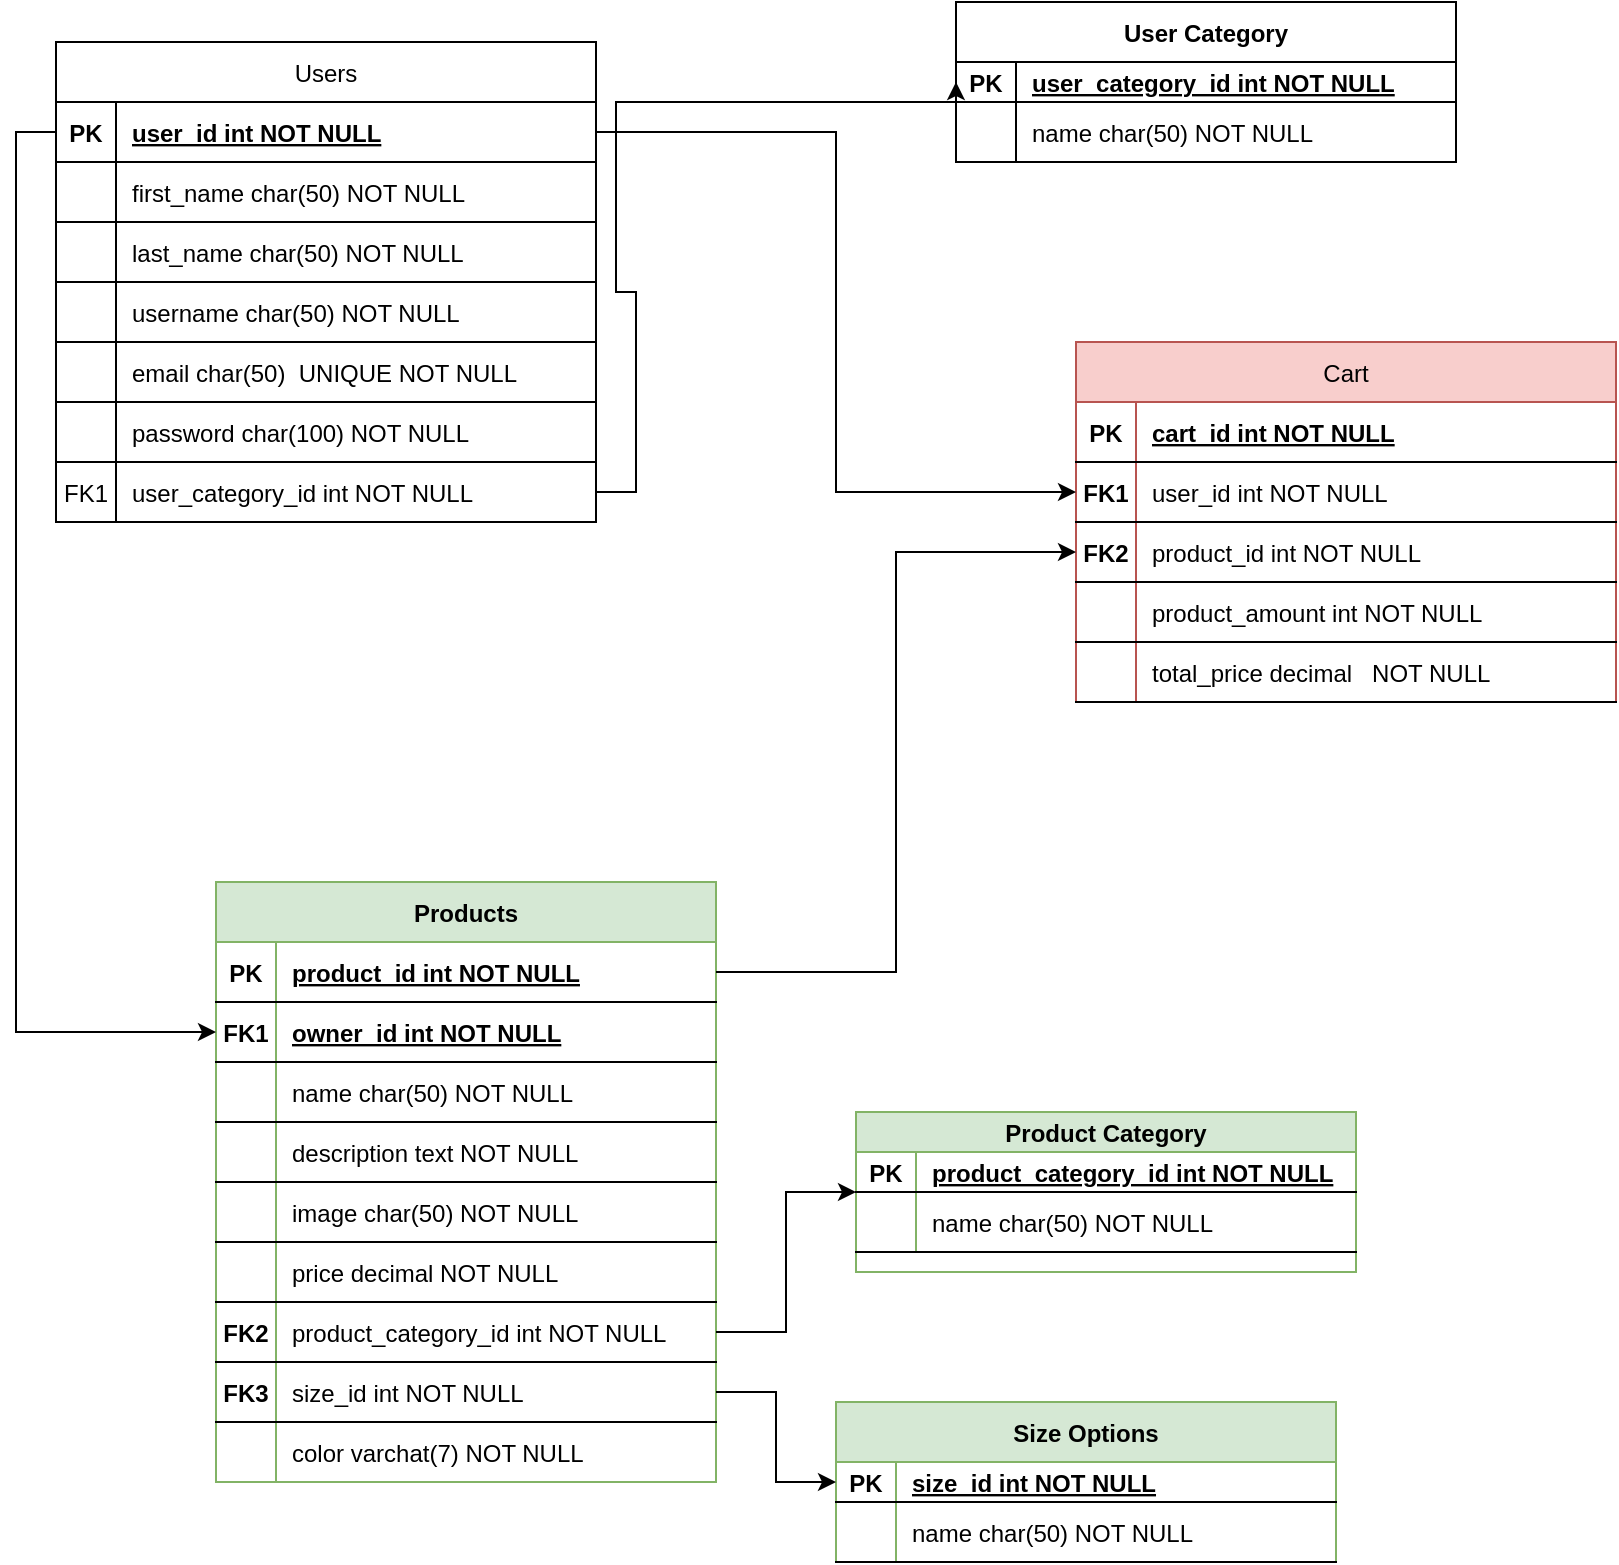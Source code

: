 <mxfile version="15.0.6" type="device"><diagram id="Mp0b-lexxrvSGyxqmXz8" name="Page-1"><mxGraphModel dx="1240" dy="704" grid="1" gridSize="10" guides="1" tooltips="1" connect="1" arrows="1" fold="1" page="1" pageScale="1" pageWidth="827" pageHeight="1169" math="0" shadow="0"><root><mxCell id="0"/><mxCell id="1" parent="0"/><mxCell id="C5SmvXUr0uy3LX8OxapO-19" value="Users" style="shape=table;startSize=30;container=1;collapsible=1;childLayout=tableLayout;fixedRows=1;rowLines=0;fontStyle=0;align=center;resizeLast=1;" parent="1" vertex="1"><mxGeometry x="300" y="50" width="270" height="240" as="geometry"/></mxCell><mxCell id="C5SmvXUr0uy3LX8OxapO-20" value="" style="shape=partialRectangle;collapsible=0;dropTarget=0;pointerEvents=0;fillColor=none;points=[[0,0.5],[1,0.5]];portConstraint=eastwest;top=0;left=0;right=0;bottom=1;" parent="C5SmvXUr0uy3LX8OxapO-19" vertex="1"><mxGeometry y="30" width="270" height="30" as="geometry"/></mxCell><mxCell id="C5SmvXUr0uy3LX8OxapO-21" value="PK" style="shape=partialRectangle;overflow=hidden;connectable=0;fillColor=none;top=0;left=0;bottom=0;right=0;fontStyle=1;" parent="C5SmvXUr0uy3LX8OxapO-20" vertex="1"><mxGeometry width="30" height="30" as="geometry"/></mxCell><mxCell id="C5SmvXUr0uy3LX8OxapO-22" value="user_id int NOT NULL " style="shape=partialRectangle;overflow=hidden;connectable=0;fillColor=none;top=0;left=0;bottom=0;right=0;align=left;spacingLeft=6;fontStyle=5;" parent="C5SmvXUr0uy3LX8OxapO-20" vertex="1"><mxGeometry x="30" width="240" height="30" as="geometry"/></mxCell><mxCell id="C5SmvXUr0uy3LX8OxapO-23" style="shape=partialRectangle;collapsible=0;dropTarget=0;pointerEvents=0;fillColor=none;points=[[0,0.5],[1,0.5]];portConstraint=eastwest;top=0;left=0;right=0;bottom=1;" parent="C5SmvXUr0uy3LX8OxapO-19" vertex="1"><mxGeometry y="60" width="270" height="30" as="geometry"/></mxCell><mxCell id="C5SmvXUr0uy3LX8OxapO-24" style="shape=partialRectangle;overflow=hidden;connectable=0;fillColor=none;top=0;left=0;bottom=0;right=0;fontStyle=1;" parent="C5SmvXUr0uy3LX8OxapO-23" vertex="1"><mxGeometry width="30" height="30" as="geometry"/></mxCell><mxCell id="C5SmvXUr0uy3LX8OxapO-25" value="first_name char(50) NOT NULL" style="shape=partialRectangle;overflow=hidden;connectable=0;fillColor=none;top=0;left=0;bottom=0;right=0;align=left;spacingLeft=6;fontStyle=0;" parent="C5SmvXUr0uy3LX8OxapO-23" vertex="1"><mxGeometry x="30" width="240" height="30" as="geometry"/></mxCell><mxCell id="C5SmvXUr0uy3LX8OxapO-26" style="shape=partialRectangle;collapsible=0;dropTarget=0;pointerEvents=0;fillColor=none;points=[[0,0.5],[1,0.5]];portConstraint=eastwest;top=0;left=0;right=0;bottom=1;" parent="C5SmvXUr0uy3LX8OxapO-19" vertex="1"><mxGeometry y="90" width="270" height="30" as="geometry"/></mxCell><mxCell id="C5SmvXUr0uy3LX8OxapO-27" style="shape=partialRectangle;overflow=hidden;connectable=0;fillColor=none;top=0;left=0;bottom=0;right=0;fontStyle=1;" parent="C5SmvXUr0uy3LX8OxapO-26" vertex="1"><mxGeometry width="30" height="30" as="geometry"/></mxCell><mxCell id="C5SmvXUr0uy3LX8OxapO-28" value="last_name char(50) NOT NULL" style="shape=partialRectangle;overflow=hidden;connectable=0;fillColor=none;top=0;left=0;bottom=0;right=0;align=left;spacingLeft=6;fontStyle=0;strokeColor=none;" parent="C5SmvXUr0uy3LX8OxapO-26" vertex="1"><mxGeometry x="30" width="240" height="30" as="geometry"/></mxCell><mxCell id="C5SmvXUr0uy3LX8OxapO-41" style="shape=partialRectangle;collapsible=0;dropTarget=0;pointerEvents=0;fillColor=none;points=[[0,0.5],[1,0.5]];portConstraint=eastwest;top=0;left=0;right=0;bottom=1;" parent="C5SmvXUr0uy3LX8OxapO-19" vertex="1"><mxGeometry y="120" width="270" height="30" as="geometry"/></mxCell><mxCell id="C5SmvXUr0uy3LX8OxapO-42" style="shape=partialRectangle;overflow=hidden;connectable=0;fillColor=none;top=0;left=0;bottom=0;right=0;fontStyle=1;" parent="C5SmvXUr0uy3LX8OxapO-41" vertex="1"><mxGeometry width="30" height="30" as="geometry"/></mxCell><mxCell id="C5SmvXUr0uy3LX8OxapO-43" value="username char(50) NOT NULL" style="shape=partialRectangle;overflow=hidden;connectable=0;fillColor=none;top=0;left=0;bottom=0;right=0;align=left;spacingLeft=6;fontStyle=0;strokeColor=none;" parent="C5SmvXUr0uy3LX8OxapO-41" vertex="1"><mxGeometry x="30" width="240" height="30" as="geometry"/></mxCell><mxCell id="C5SmvXUr0uy3LX8OxapO-29" style="shape=partialRectangle;collapsible=0;dropTarget=0;pointerEvents=0;fillColor=none;points=[[0,0.5],[1,0.5]];portConstraint=eastwest;top=0;left=0;right=0;bottom=1;" parent="C5SmvXUr0uy3LX8OxapO-19" vertex="1"><mxGeometry y="150" width="270" height="30" as="geometry"/></mxCell><mxCell id="C5SmvXUr0uy3LX8OxapO-30" style="shape=partialRectangle;overflow=hidden;connectable=0;fillColor=none;top=0;left=0;bottom=0;right=0;fontStyle=1;" parent="C5SmvXUr0uy3LX8OxapO-29" vertex="1"><mxGeometry width="30" height="30" as="geometry"/></mxCell><mxCell id="C5SmvXUr0uy3LX8OxapO-31" value="email char(50)  UNIQUE NOT NULL" style="shape=partialRectangle;overflow=hidden;connectable=0;fillColor=none;top=0;left=0;bottom=0;right=0;align=left;spacingLeft=6;fontStyle=0;" parent="C5SmvXUr0uy3LX8OxapO-29" vertex="1"><mxGeometry x="30" width="240" height="30" as="geometry"/></mxCell><mxCell id="C5SmvXUr0uy3LX8OxapO-32" style="shape=partialRectangle;collapsible=0;dropTarget=0;pointerEvents=0;fillColor=none;points=[[0,0.5],[1,0.5]];portConstraint=eastwest;top=0;left=0;right=0;bottom=1;" parent="C5SmvXUr0uy3LX8OxapO-19" vertex="1"><mxGeometry y="180" width="270" height="30" as="geometry"/></mxCell><mxCell id="C5SmvXUr0uy3LX8OxapO-33" style="shape=partialRectangle;overflow=hidden;connectable=0;fillColor=none;top=0;left=0;bottom=0;right=0;fontStyle=1;" parent="C5SmvXUr0uy3LX8OxapO-32" vertex="1"><mxGeometry width="30" height="30" as="geometry"/></mxCell><mxCell id="C5SmvXUr0uy3LX8OxapO-34" value="password char(100) NOT NULL" style="shape=partialRectangle;overflow=hidden;connectable=0;fillColor=none;top=0;left=0;bottom=0;right=0;align=left;spacingLeft=6;fontStyle=0;" parent="C5SmvXUr0uy3LX8OxapO-32" vertex="1"><mxGeometry x="30" width="240" height="30" as="geometry"/></mxCell><mxCell id="C5SmvXUr0uy3LX8OxapO-35" style="shape=partialRectangle;collapsible=0;dropTarget=0;pointerEvents=0;fillColor=none;points=[[0,0.5],[1,0.5]];portConstraint=eastwest;top=0;left=0;right=0;bottom=0;" parent="C5SmvXUr0uy3LX8OxapO-19" vertex="1"><mxGeometry y="210" width="270" height="30" as="geometry"/></mxCell><mxCell id="C5SmvXUr0uy3LX8OxapO-36" value="FK1" style="shape=partialRectangle;overflow=hidden;connectable=0;fillColor=none;top=0;left=0;bottom=0;right=0;" parent="C5SmvXUr0uy3LX8OxapO-35" vertex="1"><mxGeometry width="30" height="30" as="geometry"/></mxCell><mxCell id="C5SmvXUr0uy3LX8OxapO-37" value="user_category_id int NOT NULL" style="shape=partialRectangle;overflow=hidden;connectable=0;fillColor=none;top=0;left=0;bottom=0;right=0;align=left;spacingLeft=6;labelBorderColor=none;strokeWidth=2;" parent="C5SmvXUr0uy3LX8OxapO-35" vertex="1"><mxGeometry x="30" width="240" height="30" as="geometry"/></mxCell><mxCell id="C5SmvXUr0uy3LX8OxapO-63" value="User Category" style="shape=table;startSize=30;container=1;collapsible=1;childLayout=tableLayout;fixedRows=1;rowLines=0;fontStyle=1;align=center;resizeLast=1;" parent="1" vertex="1"><mxGeometry x="750" y="30" width="250" height="80.0" as="geometry"/></mxCell><mxCell id="C5SmvXUr0uy3LX8OxapO-64" value="" style="shape=partialRectangle;collapsible=0;dropTarget=0;pointerEvents=0;fillColor=none;points=[[0,0.5],[1,0.5]];portConstraint=eastwest;top=0;left=0;right=0;bottom=1;" parent="C5SmvXUr0uy3LX8OxapO-63" vertex="1"><mxGeometry y="30" width="250" height="20" as="geometry"/></mxCell><mxCell id="C5SmvXUr0uy3LX8OxapO-65" value="PK" style="shape=partialRectangle;overflow=hidden;connectable=0;fillColor=none;top=0;left=0;bottom=0;right=0;fontStyle=1;" parent="C5SmvXUr0uy3LX8OxapO-64" vertex="1"><mxGeometry width="30" height="20" as="geometry"/></mxCell><mxCell id="C5SmvXUr0uy3LX8OxapO-66" value="user_category_id int NOT NULL " style="shape=partialRectangle;overflow=hidden;connectable=0;fillColor=none;top=0;left=0;bottom=0;right=0;align=left;spacingLeft=6;fontStyle=5;" parent="C5SmvXUr0uy3LX8OxapO-64" vertex="1"><mxGeometry x="30" width="220" height="20" as="geometry"/></mxCell><mxCell id="C5SmvXUr0uy3LX8OxapO-67" style="shape=partialRectangle;collapsible=0;dropTarget=0;pointerEvents=0;fillColor=none;points=[[0,0.5],[1,0.5]];portConstraint=eastwest;top=0;left=0;right=0;bottom=1;" parent="C5SmvXUr0uy3LX8OxapO-63" vertex="1"><mxGeometry y="50" width="250" height="30" as="geometry"/></mxCell><mxCell id="C5SmvXUr0uy3LX8OxapO-68" style="shape=partialRectangle;overflow=hidden;connectable=0;fillColor=none;top=0;left=0;bottom=0;right=0;fontStyle=1;" parent="C5SmvXUr0uy3LX8OxapO-67" vertex="1"><mxGeometry width="30" height="30" as="geometry"/></mxCell><mxCell id="C5SmvXUr0uy3LX8OxapO-69" value="name char(50) NOT NULL" style="shape=partialRectangle;overflow=hidden;connectable=0;fillColor=none;top=0;left=0;bottom=0;right=0;align=left;spacingLeft=6;fontStyle=0;" parent="C5SmvXUr0uy3LX8OxapO-67" vertex="1"><mxGeometry x="30" width="220" height="30" as="geometry"/></mxCell><mxCell id="C5SmvXUr0uy3LX8OxapO-70" style="edgeStyle=orthogonalEdgeStyle;rounded=0;orthogonalLoop=1;jettySize=auto;html=1;exitX=1;exitY=0.5;exitDx=0;exitDy=0;entryX=0;entryY=0.5;entryDx=0;entryDy=0;" parent="1" source="C5SmvXUr0uy3LX8OxapO-35" target="C5SmvXUr0uy3LX8OxapO-64" edge="1"><mxGeometry relative="1" as="geometry"><Array as="points"><mxPoint x="590" y="275"/><mxPoint x="590" y="175"/><mxPoint x="580" y="175"/><mxPoint x="580" y="80"/></Array></mxGeometry></mxCell><mxCell id="C5SmvXUr0uy3LX8OxapO-71" value="Products" style="shape=table;startSize=30;container=1;collapsible=1;childLayout=tableLayout;fixedRows=1;rowLines=0;fontStyle=1;align=center;resizeLast=1;fillColor=#d5e8d4;strokeColor=#82b366;" parent="1" vertex="1"><mxGeometry x="380" y="470" width="250" height="300" as="geometry"/></mxCell><mxCell id="C5SmvXUr0uy3LX8OxapO-72" value="" style="shape=partialRectangle;collapsible=0;dropTarget=0;pointerEvents=0;fillColor=none;points=[[0,0.5],[1,0.5]];portConstraint=eastwest;top=0;left=0;right=0;bottom=1;" parent="C5SmvXUr0uy3LX8OxapO-71" vertex="1"><mxGeometry y="30" width="250" height="30" as="geometry"/></mxCell><mxCell id="C5SmvXUr0uy3LX8OxapO-73" value="PK" style="shape=partialRectangle;overflow=hidden;connectable=0;fillColor=none;top=0;left=0;bottom=0;right=0;fontStyle=1;" parent="C5SmvXUr0uy3LX8OxapO-72" vertex="1"><mxGeometry width="30" height="30" as="geometry"/></mxCell><mxCell id="C5SmvXUr0uy3LX8OxapO-74" value="product_id int NOT NULL " style="shape=partialRectangle;overflow=hidden;connectable=0;fillColor=none;top=0;left=0;bottom=0;right=0;align=left;spacingLeft=6;fontStyle=5;" parent="C5SmvXUr0uy3LX8OxapO-72" vertex="1"><mxGeometry x="30" width="220" height="30" as="geometry"/></mxCell><mxCell id="qGPdDqzi-KnxDHhEh6S1-4" style="shape=partialRectangle;collapsible=0;dropTarget=0;pointerEvents=0;fillColor=none;points=[[0,0.5],[1,0.5]];portConstraint=eastwest;top=0;left=0;right=0;bottom=1;" vertex="1" parent="C5SmvXUr0uy3LX8OxapO-71"><mxGeometry y="60" width="250" height="30" as="geometry"/></mxCell><mxCell id="qGPdDqzi-KnxDHhEh6S1-5" value="FK1" style="shape=partialRectangle;overflow=hidden;connectable=0;fillColor=none;top=0;left=0;bottom=0;right=0;fontStyle=1;" vertex="1" parent="qGPdDqzi-KnxDHhEh6S1-4"><mxGeometry width="30" height="30" as="geometry"/></mxCell><mxCell id="qGPdDqzi-KnxDHhEh6S1-6" value="owner_id int NOT NULL" style="shape=partialRectangle;overflow=hidden;connectable=0;fillColor=none;top=0;left=0;bottom=0;right=0;align=left;spacingLeft=6;fontStyle=5;" vertex="1" parent="qGPdDqzi-KnxDHhEh6S1-4"><mxGeometry x="30" width="220" height="30" as="geometry"/></mxCell><mxCell id="C5SmvXUr0uy3LX8OxapO-75" style="shape=partialRectangle;collapsible=0;dropTarget=0;pointerEvents=0;fillColor=none;points=[[0,0.5],[1,0.5]];portConstraint=eastwest;top=0;left=0;right=0;bottom=1;" parent="C5SmvXUr0uy3LX8OxapO-71" vertex="1"><mxGeometry y="90" width="250" height="30" as="geometry"/></mxCell><mxCell id="C5SmvXUr0uy3LX8OxapO-76" style="shape=partialRectangle;overflow=hidden;connectable=0;fillColor=none;top=0;left=0;bottom=0;right=0;fontStyle=1;" parent="C5SmvXUr0uy3LX8OxapO-75" vertex="1"><mxGeometry width="30" height="30" as="geometry"/></mxCell><mxCell id="C5SmvXUr0uy3LX8OxapO-77" value="name char(50) NOT NULL" style="shape=partialRectangle;overflow=hidden;connectable=0;fillColor=none;top=0;left=0;bottom=0;right=0;align=left;spacingLeft=6;fontStyle=0;" parent="C5SmvXUr0uy3LX8OxapO-75" vertex="1"><mxGeometry x="30" width="220" height="30" as="geometry"/></mxCell><mxCell id="C5SmvXUr0uy3LX8OxapO-78" style="shape=partialRectangle;collapsible=0;dropTarget=0;pointerEvents=0;fillColor=none;points=[[0,0.5],[1,0.5]];portConstraint=eastwest;top=0;left=0;right=0;bottom=1;" parent="C5SmvXUr0uy3LX8OxapO-71" vertex="1"><mxGeometry y="120" width="250" height="30" as="geometry"/></mxCell><mxCell id="C5SmvXUr0uy3LX8OxapO-79" style="shape=partialRectangle;overflow=hidden;connectable=0;fillColor=none;top=0;left=0;bottom=0;right=0;fontStyle=1;" parent="C5SmvXUr0uy3LX8OxapO-78" vertex="1"><mxGeometry width="30" height="30" as="geometry"/></mxCell><mxCell id="C5SmvXUr0uy3LX8OxapO-80" value="description text NOT NULL" style="shape=partialRectangle;overflow=hidden;connectable=0;fillColor=none;top=0;left=0;bottom=0;right=0;align=left;spacingLeft=6;fontStyle=0;" parent="C5SmvXUr0uy3LX8OxapO-78" vertex="1"><mxGeometry x="30" width="220" height="30" as="geometry"/></mxCell><mxCell id="C5SmvXUr0uy3LX8OxapO-81" style="shape=partialRectangle;collapsible=0;dropTarget=0;pointerEvents=0;fillColor=none;points=[[0,0.5],[1,0.5]];portConstraint=eastwest;top=0;left=0;right=0;bottom=1;" parent="C5SmvXUr0uy3LX8OxapO-71" vertex="1"><mxGeometry y="150" width="250" height="30" as="geometry"/></mxCell><mxCell id="C5SmvXUr0uy3LX8OxapO-82" style="shape=partialRectangle;overflow=hidden;connectable=0;fillColor=none;top=0;left=0;bottom=0;right=0;fontStyle=1;" parent="C5SmvXUr0uy3LX8OxapO-81" vertex="1"><mxGeometry width="30" height="30" as="geometry"/></mxCell><mxCell id="C5SmvXUr0uy3LX8OxapO-83" value="image char(50) NOT NULL" style="shape=partialRectangle;overflow=hidden;connectable=0;fillColor=none;top=0;left=0;bottom=0;right=0;align=left;spacingLeft=6;fontStyle=0;" parent="C5SmvXUr0uy3LX8OxapO-81" vertex="1"><mxGeometry x="30" width="220" height="30" as="geometry"/></mxCell><mxCell id="C5SmvXUr0uy3LX8OxapO-84" style="shape=partialRectangle;collapsible=0;dropTarget=0;pointerEvents=0;fillColor=none;points=[[0,0.5],[1,0.5]];portConstraint=eastwest;top=0;left=0;right=0;bottom=1;" parent="C5SmvXUr0uy3LX8OxapO-71" vertex="1"><mxGeometry y="180" width="250" height="30" as="geometry"/></mxCell><mxCell id="C5SmvXUr0uy3LX8OxapO-85" style="shape=partialRectangle;overflow=hidden;connectable=0;fillColor=none;top=0;left=0;bottom=0;right=0;fontStyle=1;" parent="C5SmvXUr0uy3LX8OxapO-84" vertex="1"><mxGeometry width="30" height="30" as="geometry"/></mxCell><mxCell id="C5SmvXUr0uy3LX8OxapO-86" value="price decimal NOT NULL" style="shape=partialRectangle;overflow=hidden;connectable=0;fillColor=none;top=0;left=0;bottom=0;right=0;align=left;spacingLeft=6;fontStyle=0;" parent="C5SmvXUr0uy3LX8OxapO-84" vertex="1"><mxGeometry x="30" width="220" height="30" as="geometry"/></mxCell><mxCell id="C5SmvXUr0uy3LX8OxapO-87" style="shape=partialRectangle;collapsible=0;dropTarget=0;pointerEvents=0;fillColor=none;points=[[0,0.5],[1,0.5]];portConstraint=eastwest;top=0;left=0;right=0;bottom=1;" parent="C5SmvXUr0uy3LX8OxapO-71" vertex="1"><mxGeometry y="210" width="250" height="30" as="geometry"/></mxCell><mxCell id="C5SmvXUr0uy3LX8OxapO-88" value="FK2" style="shape=partialRectangle;overflow=hidden;connectable=0;fillColor=none;top=0;left=0;bottom=0;right=0;fontStyle=1;" parent="C5SmvXUr0uy3LX8OxapO-87" vertex="1"><mxGeometry width="30" height="30" as="geometry"/></mxCell><mxCell id="C5SmvXUr0uy3LX8OxapO-89" value="product_category_id int NOT NULL" style="shape=partialRectangle;overflow=hidden;connectable=0;fillColor=none;top=0;left=0;bottom=0;right=0;align=left;spacingLeft=6;fontStyle=0;" parent="C5SmvXUr0uy3LX8OxapO-87" vertex="1"><mxGeometry x="30" width="220" height="30" as="geometry"/></mxCell><mxCell id="C5SmvXUr0uy3LX8OxapO-96" style="shape=partialRectangle;collapsible=0;dropTarget=0;pointerEvents=0;fillColor=none;points=[[0,0.5],[1,0.5]];portConstraint=eastwest;top=0;left=0;right=0;bottom=1;" parent="C5SmvXUr0uy3LX8OxapO-71" vertex="1"><mxGeometry y="240" width="250" height="30" as="geometry"/></mxCell><mxCell id="C5SmvXUr0uy3LX8OxapO-97" value="FK3" style="shape=partialRectangle;overflow=hidden;connectable=0;fillColor=none;top=0;left=0;bottom=0;right=0;fontStyle=1;" parent="C5SmvXUr0uy3LX8OxapO-96" vertex="1"><mxGeometry width="30" height="30" as="geometry"/></mxCell><mxCell id="C5SmvXUr0uy3LX8OxapO-98" value="size_id int NOT NULL" style="shape=partialRectangle;overflow=hidden;connectable=0;fillColor=none;top=0;left=0;bottom=0;right=0;align=left;spacingLeft=6;fontStyle=0;" parent="C5SmvXUr0uy3LX8OxapO-96" vertex="1"><mxGeometry x="30" width="220" height="30" as="geometry"/></mxCell><mxCell id="C5SmvXUr0uy3LX8OxapO-90" value="" style="shape=partialRectangle;collapsible=0;dropTarget=0;pointerEvents=0;fillColor=none;points=[[0,0.5],[1,0.5]];portConstraint=eastwest;top=0;left=0;right=0;bottom=0;" parent="C5SmvXUr0uy3LX8OxapO-71" vertex="1"><mxGeometry y="270" width="250" height="30" as="geometry"/></mxCell><mxCell id="C5SmvXUr0uy3LX8OxapO-91" value="" style="shape=partialRectangle;overflow=hidden;connectable=0;fillColor=none;top=0;left=0;bottom=0;right=0;" parent="C5SmvXUr0uy3LX8OxapO-90" vertex="1"><mxGeometry width="30" height="30" as="geometry"/></mxCell><mxCell id="C5SmvXUr0uy3LX8OxapO-92" value="color varchat(7) NOT NULL" style="shape=partialRectangle;overflow=hidden;connectable=0;fillColor=none;top=0;left=0;bottom=0;right=0;align=left;spacingLeft=6;" parent="C5SmvXUr0uy3LX8OxapO-90" vertex="1"><mxGeometry x="30" width="220" height="30" as="geometry"/></mxCell><mxCell id="C5SmvXUr0uy3LX8OxapO-99" value="Product Category" style="shape=table;startSize=20;container=1;collapsible=1;childLayout=tableLayout;fixedRows=1;rowLines=0;fontStyle=1;align=center;resizeLast=1;fillColor=#d5e8d4;strokeColor=#82b366;" parent="1" vertex="1"><mxGeometry x="700" y="585" width="250" height="80.0" as="geometry"/></mxCell><mxCell id="C5SmvXUr0uy3LX8OxapO-100" value="" style="shape=partialRectangle;collapsible=0;dropTarget=0;pointerEvents=0;fillColor=none;points=[[0,0.5],[1,0.5]];portConstraint=eastwest;top=0;left=0;right=0;bottom=1;" parent="C5SmvXUr0uy3LX8OxapO-99" vertex="1"><mxGeometry y="20" width="250" height="20" as="geometry"/></mxCell><mxCell id="C5SmvXUr0uy3LX8OxapO-101" value="PK" style="shape=partialRectangle;overflow=hidden;connectable=0;fillColor=none;top=0;left=0;bottom=0;right=0;fontStyle=1;" parent="C5SmvXUr0uy3LX8OxapO-100" vertex="1"><mxGeometry width="30" height="20" as="geometry"/></mxCell><mxCell id="C5SmvXUr0uy3LX8OxapO-102" value="product_category_id int NOT NULL " style="shape=partialRectangle;overflow=hidden;connectable=0;fillColor=none;top=0;left=0;bottom=0;right=0;align=left;spacingLeft=6;fontStyle=5;" parent="C5SmvXUr0uy3LX8OxapO-100" vertex="1"><mxGeometry x="30" width="220" height="20" as="geometry"/></mxCell><mxCell id="C5SmvXUr0uy3LX8OxapO-103" style="shape=partialRectangle;collapsible=0;dropTarget=0;pointerEvents=0;fillColor=none;points=[[0,0.5],[1,0.5]];portConstraint=eastwest;top=0;left=0;right=0;bottom=1;" parent="C5SmvXUr0uy3LX8OxapO-99" vertex="1"><mxGeometry y="40" width="250" height="30" as="geometry"/></mxCell><mxCell id="C5SmvXUr0uy3LX8OxapO-104" style="shape=partialRectangle;overflow=hidden;connectable=0;fillColor=none;top=0;left=0;bottom=0;right=0;fontStyle=1;" parent="C5SmvXUr0uy3LX8OxapO-103" vertex="1"><mxGeometry width="30" height="30" as="geometry"/></mxCell><mxCell id="C5SmvXUr0uy3LX8OxapO-105" value="name char(50) NOT NULL" style="shape=partialRectangle;overflow=hidden;connectable=0;fillColor=none;top=0;left=0;bottom=0;right=0;align=left;spacingLeft=6;fontStyle=0;" parent="C5SmvXUr0uy3LX8OxapO-103" vertex="1"><mxGeometry x="30" width="220" height="30" as="geometry"/></mxCell><mxCell id="C5SmvXUr0uy3LX8OxapO-106" style="edgeStyle=orthogonalEdgeStyle;rounded=0;orthogonalLoop=1;jettySize=auto;html=1;exitX=1;exitY=0.5;exitDx=0;exitDy=0;entryX=0;entryY=0.5;entryDx=0;entryDy=0;" parent="1" source="C5SmvXUr0uy3LX8OxapO-87" target="C5SmvXUr0uy3LX8OxapO-99" edge="1"><mxGeometry relative="1" as="geometry"/></mxCell><mxCell id="C5SmvXUr0uy3LX8OxapO-107" value="Size Options" style="shape=table;startSize=30;container=1;collapsible=1;childLayout=tableLayout;fixedRows=1;rowLines=0;fontStyle=1;align=center;resizeLast=1;fillColor=#d5e8d4;strokeColor=#82b366;" parent="1" vertex="1"><mxGeometry x="690" y="730" width="250" height="80.0" as="geometry"/></mxCell><mxCell id="C5SmvXUr0uy3LX8OxapO-108" value="" style="shape=partialRectangle;collapsible=0;dropTarget=0;pointerEvents=0;fillColor=none;points=[[0,0.5],[1,0.5]];portConstraint=eastwest;top=0;left=0;right=0;bottom=1;" parent="C5SmvXUr0uy3LX8OxapO-107" vertex="1"><mxGeometry y="30" width="250" height="20" as="geometry"/></mxCell><mxCell id="C5SmvXUr0uy3LX8OxapO-109" value="PK" style="shape=partialRectangle;overflow=hidden;connectable=0;fillColor=none;top=0;left=0;bottom=0;right=0;fontStyle=1;" parent="C5SmvXUr0uy3LX8OxapO-108" vertex="1"><mxGeometry width="30" height="20" as="geometry"/></mxCell><mxCell id="C5SmvXUr0uy3LX8OxapO-110" value="size_id int NOT NULL " style="shape=partialRectangle;overflow=hidden;connectable=0;fillColor=none;top=0;left=0;bottom=0;right=0;align=left;spacingLeft=6;fontStyle=5;" parent="C5SmvXUr0uy3LX8OxapO-108" vertex="1"><mxGeometry x="30" width="220" height="20" as="geometry"/></mxCell><mxCell id="C5SmvXUr0uy3LX8OxapO-111" style="shape=partialRectangle;collapsible=0;dropTarget=0;pointerEvents=0;fillColor=none;points=[[0,0.5],[1,0.5]];portConstraint=eastwest;top=0;left=0;right=0;bottom=1;" parent="C5SmvXUr0uy3LX8OxapO-107" vertex="1"><mxGeometry y="50" width="250" height="30" as="geometry"/></mxCell><mxCell id="C5SmvXUr0uy3LX8OxapO-112" style="shape=partialRectangle;overflow=hidden;connectable=0;fillColor=none;top=0;left=0;bottom=0;right=0;fontStyle=1;" parent="C5SmvXUr0uy3LX8OxapO-111" vertex="1"><mxGeometry width="30" height="30" as="geometry"/></mxCell><mxCell id="C5SmvXUr0uy3LX8OxapO-113" value="name char(50) NOT NULL" style="shape=partialRectangle;overflow=hidden;connectable=0;fillColor=none;top=0;left=0;bottom=0;right=0;align=left;spacingLeft=6;fontStyle=0;" parent="C5SmvXUr0uy3LX8OxapO-111" vertex="1"><mxGeometry x="30" width="220" height="30" as="geometry"/></mxCell><mxCell id="C5SmvXUr0uy3LX8OxapO-115" value="" style="edgeStyle=orthogonalEdgeStyle;rounded=0;orthogonalLoop=1;jettySize=auto;html=1;entryX=0;entryY=0.5;entryDx=0;entryDy=0;" parent="1" source="C5SmvXUr0uy3LX8OxapO-96" target="C5SmvXUr0uy3LX8OxapO-108" edge="1"><mxGeometry relative="1" as="geometry"/></mxCell><mxCell id="qGPdDqzi-KnxDHhEh6S1-8" value="Cart" style="shape=table;startSize=30;container=1;collapsible=1;childLayout=tableLayout;fixedRows=1;rowLines=0;fontStyle=0;align=center;resizeLast=1;fillColor=#f8cecc;strokeColor=#b85450;" vertex="1" parent="1"><mxGeometry x="810" y="200" width="270" height="180" as="geometry"/></mxCell><mxCell id="qGPdDqzi-KnxDHhEh6S1-9" value="" style="shape=partialRectangle;collapsible=0;dropTarget=0;pointerEvents=0;fillColor=none;points=[[0,0.5],[1,0.5]];portConstraint=eastwest;top=0;left=0;right=0;bottom=1;" vertex="1" parent="qGPdDqzi-KnxDHhEh6S1-8"><mxGeometry y="30" width="270" height="30" as="geometry"/></mxCell><mxCell id="qGPdDqzi-KnxDHhEh6S1-10" value="PK" style="shape=partialRectangle;overflow=hidden;connectable=0;fillColor=none;top=0;left=0;bottom=0;right=0;fontStyle=1;" vertex="1" parent="qGPdDqzi-KnxDHhEh6S1-9"><mxGeometry width="30" height="30" as="geometry"/></mxCell><mxCell id="qGPdDqzi-KnxDHhEh6S1-11" value="cart_id int NOT NULL " style="shape=partialRectangle;overflow=hidden;connectable=0;fillColor=none;top=0;left=0;bottom=0;right=0;align=left;spacingLeft=6;fontStyle=5;" vertex="1" parent="qGPdDqzi-KnxDHhEh6S1-9"><mxGeometry x="30" width="240" height="30" as="geometry"/></mxCell><mxCell id="qGPdDqzi-KnxDHhEh6S1-12" style="shape=partialRectangle;collapsible=0;dropTarget=0;pointerEvents=0;fillColor=none;points=[[0,0.5],[1,0.5]];portConstraint=eastwest;top=0;left=0;right=0;bottom=1;" vertex="1" parent="qGPdDqzi-KnxDHhEh6S1-8"><mxGeometry y="60" width="270" height="30" as="geometry"/></mxCell><mxCell id="qGPdDqzi-KnxDHhEh6S1-13" value="FK1" style="shape=partialRectangle;overflow=hidden;connectable=0;fillColor=none;top=0;left=0;bottom=0;right=0;fontStyle=1;" vertex="1" parent="qGPdDqzi-KnxDHhEh6S1-12"><mxGeometry width="30" height="30" as="geometry"/></mxCell><mxCell id="qGPdDqzi-KnxDHhEh6S1-14" value="user_id int NOT NULL" style="shape=partialRectangle;overflow=hidden;connectable=0;fillColor=none;top=0;left=0;bottom=0;right=0;align=left;spacingLeft=6;fontStyle=0;" vertex="1" parent="qGPdDqzi-KnxDHhEh6S1-12"><mxGeometry x="30" width="240" height="30" as="geometry"/></mxCell><mxCell id="qGPdDqzi-KnxDHhEh6S1-15" style="shape=partialRectangle;collapsible=0;dropTarget=0;pointerEvents=0;fillColor=none;points=[[0,0.5],[1,0.5]];portConstraint=eastwest;top=0;left=0;right=0;bottom=1;" vertex="1" parent="qGPdDqzi-KnxDHhEh6S1-8"><mxGeometry y="90" width="270" height="30" as="geometry"/></mxCell><mxCell id="qGPdDqzi-KnxDHhEh6S1-16" value="FK2" style="shape=partialRectangle;overflow=hidden;connectable=0;fillColor=none;top=0;left=0;bottom=0;right=0;fontStyle=1;" vertex="1" parent="qGPdDqzi-KnxDHhEh6S1-15"><mxGeometry width="30" height="30" as="geometry"/></mxCell><mxCell id="qGPdDqzi-KnxDHhEh6S1-17" value="product_id int NOT NULL" style="shape=partialRectangle;overflow=hidden;connectable=0;fillColor=none;top=0;left=0;bottom=0;right=0;align=left;spacingLeft=6;fontStyle=0;strokeColor=none;" vertex="1" parent="qGPdDqzi-KnxDHhEh6S1-15"><mxGeometry x="30" width="240" height="30" as="geometry"/></mxCell><mxCell id="qGPdDqzi-KnxDHhEh6S1-18" style="shape=partialRectangle;collapsible=0;dropTarget=0;pointerEvents=0;fillColor=none;points=[[0,0.5],[1,0.5]];portConstraint=eastwest;top=0;left=0;right=0;bottom=1;" vertex="1" parent="qGPdDqzi-KnxDHhEh6S1-8"><mxGeometry y="120" width="270" height="30" as="geometry"/></mxCell><mxCell id="qGPdDqzi-KnxDHhEh6S1-19" style="shape=partialRectangle;overflow=hidden;connectable=0;fillColor=none;top=0;left=0;bottom=0;right=0;fontStyle=1;" vertex="1" parent="qGPdDqzi-KnxDHhEh6S1-18"><mxGeometry width="30" height="30" as="geometry"/></mxCell><mxCell id="qGPdDqzi-KnxDHhEh6S1-20" value="product_amount int NOT NULL" style="shape=partialRectangle;overflow=hidden;connectable=0;fillColor=none;top=0;left=0;bottom=0;right=0;align=left;spacingLeft=6;fontStyle=0;strokeColor=none;" vertex="1" parent="qGPdDqzi-KnxDHhEh6S1-18"><mxGeometry x="30" width="240" height="30" as="geometry"/></mxCell><mxCell id="qGPdDqzi-KnxDHhEh6S1-21" style="shape=partialRectangle;collapsible=0;dropTarget=0;pointerEvents=0;fillColor=none;points=[[0,0.5],[1,0.5]];portConstraint=eastwest;top=0;left=0;right=0;bottom=1;" vertex="1" parent="qGPdDqzi-KnxDHhEh6S1-8"><mxGeometry y="150" width="270" height="30" as="geometry"/></mxCell><mxCell id="qGPdDqzi-KnxDHhEh6S1-22" style="shape=partialRectangle;overflow=hidden;connectable=0;fillColor=none;top=0;left=0;bottom=0;right=0;fontStyle=1;" vertex="1" parent="qGPdDqzi-KnxDHhEh6S1-21"><mxGeometry width="30" height="30" as="geometry"/></mxCell><mxCell id="qGPdDqzi-KnxDHhEh6S1-23" value="total_price decimal   NOT NULL" style="shape=partialRectangle;overflow=hidden;connectable=0;fillColor=none;top=0;left=0;bottom=0;right=0;align=left;spacingLeft=6;fontStyle=0;" vertex="1" parent="qGPdDqzi-KnxDHhEh6S1-21"><mxGeometry x="30" width="240" height="30" as="geometry"/></mxCell><mxCell id="qGPdDqzi-KnxDHhEh6S1-30" style="edgeStyle=orthogonalEdgeStyle;rounded=0;orthogonalLoop=1;jettySize=auto;html=1;" edge="1" parent="1" source="C5SmvXUr0uy3LX8OxapO-20" target="qGPdDqzi-KnxDHhEh6S1-12"><mxGeometry relative="1" as="geometry"/></mxCell><mxCell id="qGPdDqzi-KnxDHhEh6S1-31" style="edgeStyle=orthogonalEdgeStyle;rounded=0;orthogonalLoop=1;jettySize=auto;html=1;exitX=1;exitY=0.5;exitDx=0;exitDy=0;" edge="1" parent="1" source="C5SmvXUr0uy3LX8OxapO-72" target="qGPdDqzi-KnxDHhEh6S1-15"><mxGeometry relative="1" as="geometry"/></mxCell><mxCell id="qGPdDqzi-KnxDHhEh6S1-7" style="edgeStyle=orthogonalEdgeStyle;rounded=0;orthogonalLoop=1;jettySize=auto;html=1;exitX=0;exitY=0.5;exitDx=0;exitDy=0;entryX=0;entryY=0.25;entryDx=0;entryDy=0;" edge="1" parent="1" source="C5SmvXUr0uy3LX8OxapO-20" target="C5SmvXUr0uy3LX8OxapO-71"><mxGeometry relative="1" as="geometry"><mxPoint x="230" y="170" as="sourcePoint"/></mxGeometry></mxCell></root></mxGraphModel></diagram></mxfile>